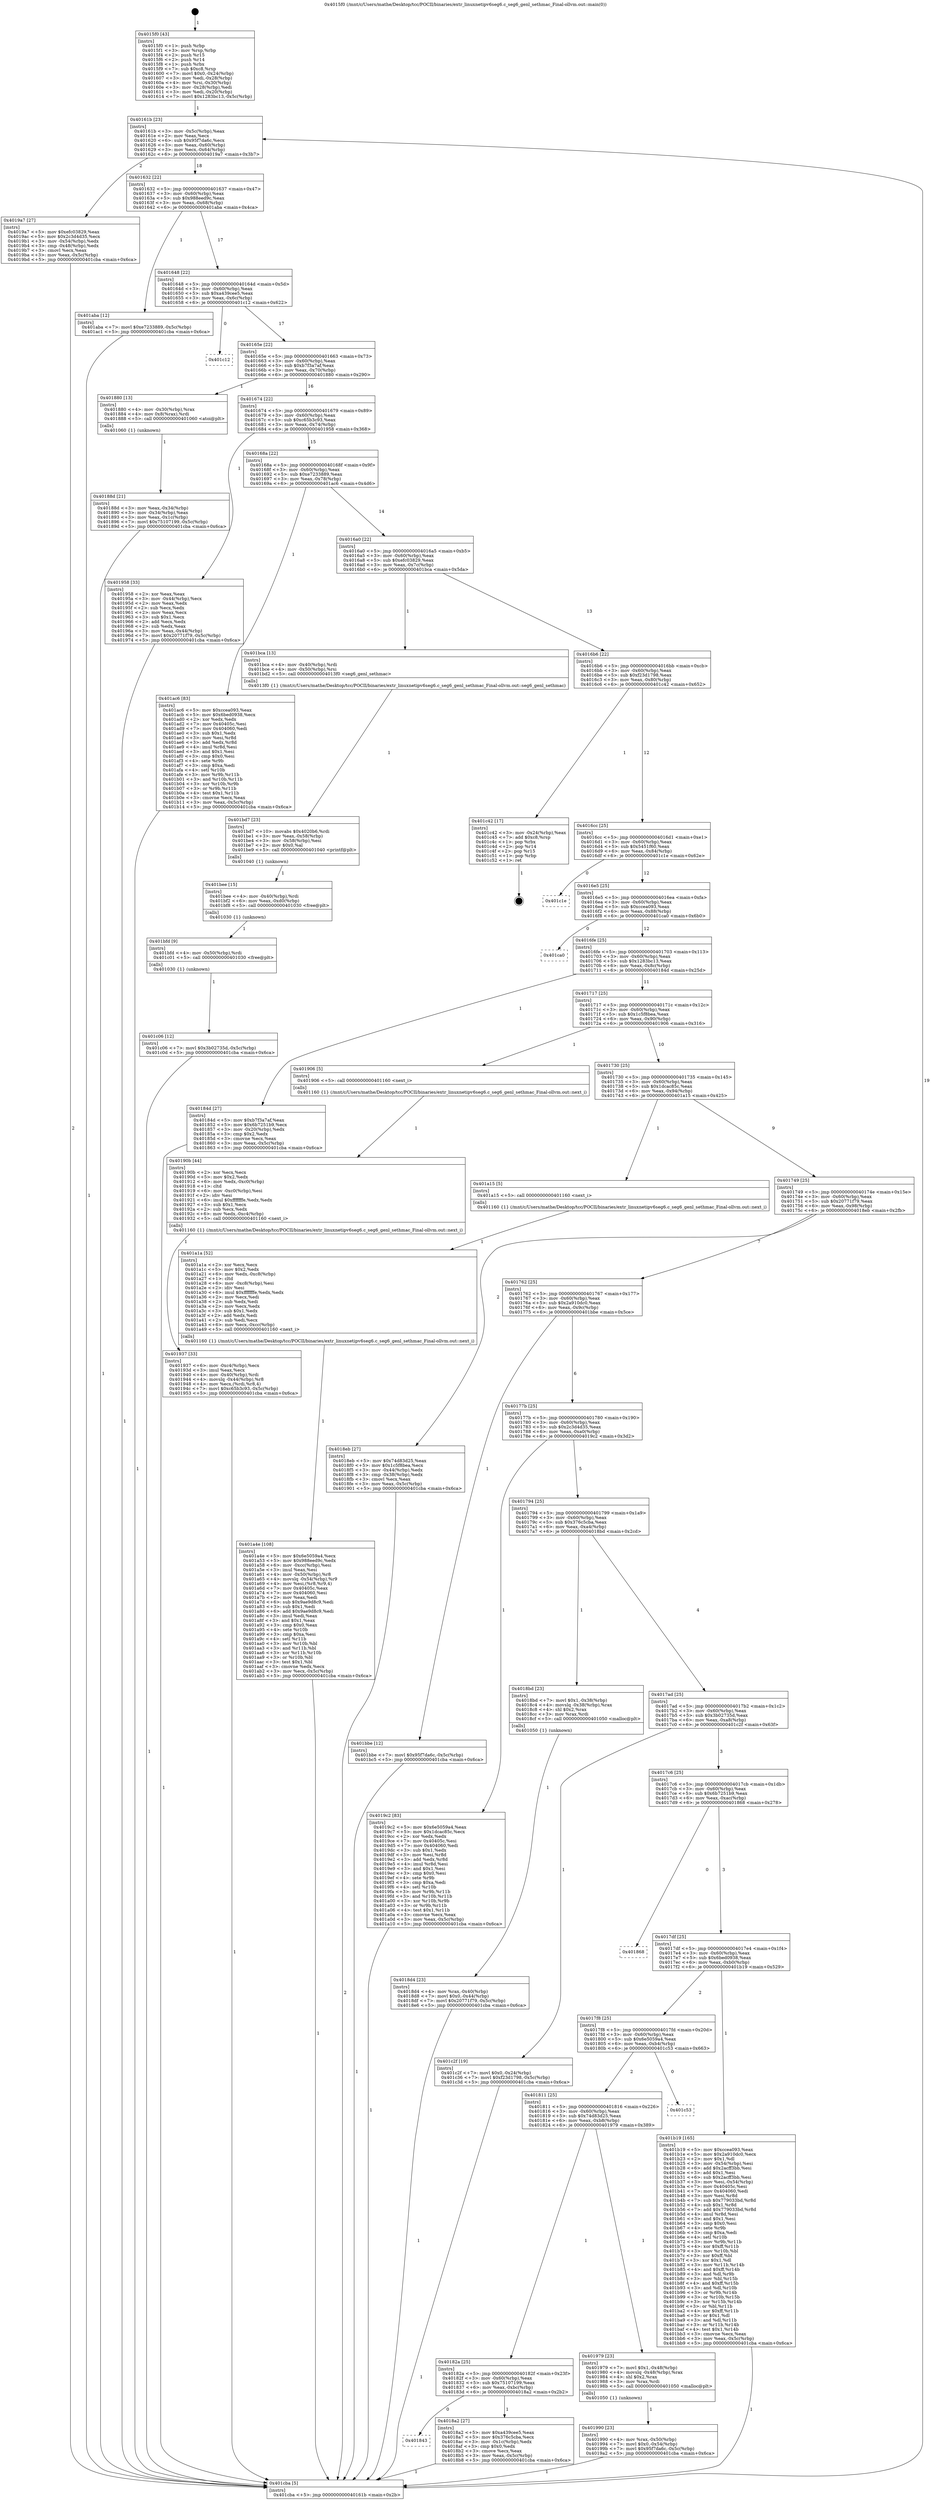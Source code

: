 digraph "0x4015f0" {
  label = "0x4015f0 (/mnt/c/Users/mathe/Desktop/tcc/POCII/binaries/extr_linuxnetipv6seg6.c_seg6_genl_sethmac_Final-ollvm.out::main(0))"
  labelloc = "t"
  node[shape=record]

  Entry [label="",width=0.3,height=0.3,shape=circle,fillcolor=black,style=filled]
  "0x40161b" [label="{
     0x40161b [23]\l
     | [instrs]\l
     &nbsp;&nbsp;0x40161b \<+3\>: mov -0x5c(%rbp),%eax\l
     &nbsp;&nbsp;0x40161e \<+2\>: mov %eax,%ecx\l
     &nbsp;&nbsp;0x401620 \<+6\>: sub $0x95f7da6c,%ecx\l
     &nbsp;&nbsp;0x401626 \<+3\>: mov %eax,-0x60(%rbp)\l
     &nbsp;&nbsp;0x401629 \<+3\>: mov %ecx,-0x64(%rbp)\l
     &nbsp;&nbsp;0x40162c \<+6\>: je 00000000004019a7 \<main+0x3b7\>\l
  }"]
  "0x4019a7" [label="{
     0x4019a7 [27]\l
     | [instrs]\l
     &nbsp;&nbsp;0x4019a7 \<+5\>: mov $0xefc03829,%eax\l
     &nbsp;&nbsp;0x4019ac \<+5\>: mov $0x2c3d4d35,%ecx\l
     &nbsp;&nbsp;0x4019b1 \<+3\>: mov -0x54(%rbp),%edx\l
     &nbsp;&nbsp;0x4019b4 \<+3\>: cmp -0x48(%rbp),%edx\l
     &nbsp;&nbsp;0x4019b7 \<+3\>: cmovl %ecx,%eax\l
     &nbsp;&nbsp;0x4019ba \<+3\>: mov %eax,-0x5c(%rbp)\l
     &nbsp;&nbsp;0x4019bd \<+5\>: jmp 0000000000401cba \<main+0x6ca\>\l
  }"]
  "0x401632" [label="{
     0x401632 [22]\l
     | [instrs]\l
     &nbsp;&nbsp;0x401632 \<+5\>: jmp 0000000000401637 \<main+0x47\>\l
     &nbsp;&nbsp;0x401637 \<+3\>: mov -0x60(%rbp),%eax\l
     &nbsp;&nbsp;0x40163a \<+5\>: sub $0x988eed9c,%eax\l
     &nbsp;&nbsp;0x40163f \<+3\>: mov %eax,-0x68(%rbp)\l
     &nbsp;&nbsp;0x401642 \<+6\>: je 0000000000401aba \<main+0x4ca\>\l
  }"]
  Exit [label="",width=0.3,height=0.3,shape=circle,fillcolor=black,style=filled,peripheries=2]
  "0x401aba" [label="{
     0x401aba [12]\l
     | [instrs]\l
     &nbsp;&nbsp;0x401aba \<+7\>: movl $0xe7233889,-0x5c(%rbp)\l
     &nbsp;&nbsp;0x401ac1 \<+5\>: jmp 0000000000401cba \<main+0x6ca\>\l
  }"]
  "0x401648" [label="{
     0x401648 [22]\l
     | [instrs]\l
     &nbsp;&nbsp;0x401648 \<+5\>: jmp 000000000040164d \<main+0x5d\>\l
     &nbsp;&nbsp;0x40164d \<+3\>: mov -0x60(%rbp),%eax\l
     &nbsp;&nbsp;0x401650 \<+5\>: sub $0xa439cee5,%eax\l
     &nbsp;&nbsp;0x401655 \<+3\>: mov %eax,-0x6c(%rbp)\l
     &nbsp;&nbsp;0x401658 \<+6\>: je 0000000000401c12 \<main+0x622\>\l
  }"]
  "0x401c06" [label="{
     0x401c06 [12]\l
     | [instrs]\l
     &nbsp;&nbsp;0x401c06 \<+7\>: movl $0x3b02735d,-0x5c(%rbp)\l
     &nbsp;&nbsp;0x401c0d \<+5\>: jmp 0000000000401cba \<main+0x6ca\>\l
  }"]
  "0x401c12" [label="{
     0x401c12\l
  }", style=dashed]
  "0x40165e" [label="{
     0x40165e [22]\l
     | [instrs]\l
     &nbsp;&nbsp;0x40165e \<+5\>: jmp 0000000000401663 \<main+0x73\>\l
     &nbsp;&nbsp;0x401663 \<+3\>: mov -0x60(%rbp),%eax\l
     &nbsp;&nbsp;0x401666 \<+5\>: sub $0xb7f3a7af,%eax\l
     &nbsp;&nbsp;0x40166b \<+3\>: mov %eax,-0x70(%rbp)\l
     &nbsp;&nbsp;0x40166e \<+6\>: je 0000000000401880 \<main+0x290\>\l
  }"]
  "0x401bfd" [label="{
     0x401bfd [9]\l
     | [instrs]\l
     &nbsp;&nbsp;0x401bfd \<+4\>: mov -0x50(%rbp),%rdi\l
     &nbsp;&nbsp;0x401c01 \<+5\>: call 0000000000401030 \<free@plt\>\l
     | [calls]\l
     &nbsp;&nbsp;0x401030 \{1\} (unknown)\l
  }"]
  "0x401880" [label="{
     0x401880 [13]\l
     | [instrs]\l
     &nbsp;&nbsp;0x401880 \<+4\>: mov -0x30(%rbp),%rax\l
     &nbsp;&nbsp;0x401884 \<+4\>: mov 0x8(%rax),%rdi\l
     &nbsp;&nbsp;0x401888 \<+5\>: call 0000000000401060 \<atoi@plt\>\l
     | [calls]\l
     &nbsp;&nbsp;0x401060 \{1\} (unknown)\l
  }"]
  "0x401674" [label="{
     0x401674 [22]\l
     | [instrs]\l
     &nbsp;&nbsp;0x401674 \<+5\>: jmp 0000000000401679 \<main+0x89\>\l
     &nbsp;&nbsp;0x401679 \<+3\>: mov -0x60(%rbp),%eax\l
     &nbsp;&nbsp;0x40167c \<+5\>: sub $0xc65b3c93,%eax\l
     &nbsp;&nbsp;0x401681 \<+3\>: mov %eax,-0x74(%rbp)\l
     &nbsp;&nbsp;0x401684 \<+6\>: je 0000000000401958 \<main+0x368\>\l
  }"]
  "0x401bee" [label="{
     0x401bee [15]\l
     | [instrs]\l
     &nbsp;&nbsp;0x401bee \<+4\>: mov -0x40(%rbp),%rdi\l
     &nbsp;&nbsp;0x401bf2 \<+6\>: mov %eax,-0xd0(%rbp)\l
     &nbsp;&nbsp;0x401bf8 \<+5\>: call 0000000000401030 \<free@plt\>\l
     | [calls]\l
     &nbsp;&nbsp;0x401030 \{1\} (unknown)\l
  }"]
  "0x401958" [label="{
     0x401958 [33]\l
     | [instrs]\l
     &nbsp;&nbsp;0x401958 \<+2\>: xor %eax,%eax\l
     &nbsp;&nbsp;0x40195a \<+3\>: mov -0x44(%rbp),%ecx\l
     &nbsp;&nbsp;0x40195d \<+2\>: mov %eax,%edx\l
     &nbsp;&nbsp;0x40195f \<+2\>: sub %ecx,%edx\l
     &nbsp;&nbsp;0x401961 \<+2\>: mov %eax,%ecx\l
     &nbsp;&nbsp;0x401963 \<+3\>: sub $0x1,%ecx\l
     &nbsp;&nbsp;0x401966 \<+2\>: add %ecx,%edx\l
     &nbsp;&nbsp;0x401968 \<+2\>: sub %edx,%eax\l
     &nbsp;&nbsp;0x40196a \<+3\>: mov %eax,-0x44(%rbp)\l
     &nbsp;&nbsp;0x40196d \<+7\>: movl $0x20771f79,-0x5c(%rbp)\l
     &nbsp;&nbsp;0x401974 \<+5\>: jmp 0000000000401cba \<main+0x6ca\>\l
  }"]
  "0x40168a" [label="{
     0x40168a [22]\l
     | [instrs]\l
     &nbsp;&nbsp;0x40168a \<+5\>: jmp 000000000040168f \<main+0x9f\>\l
     &nbsp;&nbsp;0x40168f \<+3\>: mov -0x60(%rbp),%eax\l
     &nbsp;&nbsp;0x401692 \<+5\>: sub $0xe7233889,%eax\l
     &nbsp;&nbsp;0x401697 \<+3\>: mov %eax,-0x78(%rbp)\l
     &nbsp;&nbsp;0x40169a \<+6\>: je 0000000000401ac6 \<main+0x4d6\>\l
  }"]
  "0x401bd7" [label="{
     0x401bd7 [23]\l
     | [instrs]\l
     &nbsp;&nbsp;0x401bd7 \<+10\>: movabs $0x4020b6,%rdi\l
     &nbsp;&nbsp;0x401be1 \<+3\>: mov %eax,-0x58(%rbp)\l
     &nbsp;&nbsp;0x401be4 \<+3\>: mov -0x58(%rbp),%esi\l
     &nbsp;&nbsp;0x401be7 \<+2\>: mov $0x0,%al\l
     &nbsp;&nbsp;0x401be9 \<+5\>: call 0000000000401040 \<printf@plt\>\l
     | [calls]\l
     &nbsp;&nbsp;0x401040 \{1\} (unknown)\l
  }"]
  "0x401ac6" [label="{
     0x401ac6 [83]\l
     | [instrs]\l
     &nbsp;&nbsp;0x401ac6 \<+5\>: mov $0xccea093,%eax\l
     &nbsp;&nbsp;0x401acb \<+5\>: mov $0x6bed0938,%ecx\l
     &nbsp;&nbsp;0x401ad0 \<+2\>: xor %edx,%edx\l
     &nbsp;&nbsp;0x401ad2 \<+7\>: mov 0x40405c,%esi\l
     &nbsp;&nbsp;0x401ad9 \<+7\>: mov 0x404060,%edi\l
     &nbsp;&nbsp;0x401ae0 \<+3\>: sub $0x1,%edx\l
     &nbsp;&nbsp;0x401ae3 \<+3\>: mov %esi,%r8d\l
     &nbsp;&nbsp;0x401ae6 \<+3\>: add %edx,%r8d\l
     &nbsp;&nbsp;0x401ae9 \<+4\>: imul %r8d,%esi\l
     &nbsp;&nbsp;0x401aed \<+3\>: and $0x1,%esi\l
     &nbsp;&nbsp;0x401af0 \<+3\>: cmp $0x0,%esi\l
     &nbsp;&nbsp;0x401af3 \<+4\>: sete %r9b\l
     &nbsp;&nbsp;0x401af7 \<+3\>: cmp $0xa,%edi\l
     &nbsp;&nbsp;0x401afa \<+4\>: setl %r10b\l
     &nbsp;&nbsp;0x401afe \<+3\>: mov %r9b,%r11b\l
     &nbsp;&nbsp;0x401b01 \<+3\>: and %r10b,%r11b\l
     &nbsp;&nbsp;0x401b04 \<+3\>: xor %r10b,%r9b\l
     &nbsp;&nbsp;0x401b07 \<+3\>: or %r9b,%r11b\l
     &nbsp;&nbsp;0x401b0a \<+4\>: test $0x1,%r11b\l
     &nbsp;&nbsp;0x401b0e \<+3\>: cmovne %ecx,%eax\l
     &nbsp;&nbsp;0x401b11 \<+3\>: mov %eax,-0x5c(%rbp)\l
     &nbsp;&nbsp;0x401b14 \<+5\>: jmp 0000000000401cba \<main+0x6ca\>\l
  }"]
  "0x4016a0" [label="{
     0x4016a0 [22]\l
     | [instrs]\l
     &nbsp;&nbsp;0x4016a0 \<+5\>: jmp 00000000004016a5 \<main+0xb5\>\l
     &nbsp;&nbsp;0x4016a5 \<+3\>: mov -0x60(%rbp),%eax\l
     &nbsp;&nbsp;0x4016a8 \<+5\>: sub $0xefc03829,%eax\l
     &nbsp;&nbsp;0x4016ad \<+3\>: mov %eax,-0x7c(%rbp)\l
     &nbsp;&nbsp;0x4016b0 \<+6\>: je 0000000000401bca \<main+0x5da\>\l
  }"]
  "0x401a4e" [label="{
     0x401a4e [108]\l
     | [instrs]\l
     &nbsp;&nbsp;0x401a4e \<+5\>: mov $0x6e5059a4,%ecx\l
     &nbsp;&nbsp;0x401a53 \<+5\>: mov $0x988eed9c,%edx\l
     &nbsp;&nbsp;0x401a58 \<+6\>: mov -0xcc(%rbp),%esi\l
     &nbsp;&nbsp;0x401a5e \<+3\>: imul %eax,%esi\l
     &nbsp;&nbsp;0x401a61 \<+4\>: mov -0x50(%rbp),%r8\l
     &nbsp;&nbsp;0x401a65 \<+4\>: movslq -0x54(%rbp),%r9\l
     &nbsp;&nbsp;0x401a69 \<+4\>: mov %esi,(%r8,%r9,4)\l
     &nbsp;&nbsp;0x401a6d \<+7\>: mov 0x40405c,%eax\l
     &nbsp;&nbsp;0x401a74 \<+7\>: mov 0x404060,%esi\l
     &nbsp;&nbsp;0x401a7b \<+2\>: mov %eax,%edi\l
     &nbsp;&nbsp;0x401a7d \<+6\>: sub $0x9ae9d8c9,%edi\l
     &nbsp;&nbsp;0x401a83 \<+3\>: sub $0x1,%edi\l
     &nbsp;&nbsp;0x401a86 \<+6\>: add $0x9ae9d8c9,%edi\l
     &nbsp;&nbsp;0x401a8c \<+3\>: imul %edi,%eax\l
     &nbsp;&nbsp;0x401a8f \<+3\>: and $0x1,%eax\l
     &nbsp;&nbsp;0x401a92 \<+3\>: cmp $0x0,%eax\l
     &nbsp;&nbsp;0x401a95 \<+4\>: sete %r10b\l
     &nbsp;&nbsp;0x401a99 \<+3\>: cmp $0xa,%esi\l
     &nbsp;&nbsp;0x401a9c \<+4\>: setl %r11b\l
     &nbsp;&nbsp;0x401aa0 \<+3\>: mov %r10b,%bl\l
     &nbsp;&nbsp;0x401aa3 \<+3\>: and %r11b,%bl\l
     &nbsp;&nbsp;0x401aa6 \<+3\>: xor %r11b,%r10b\l
     &nbsp;&nbsp;0x401aa9 \<+3\>: or %r10b,%bl\l
     &nbsp;&nbsp;0x401aac \<+3\>: test $0x1,%bl\l
     &nbsp;&nbsp;0x401aaf \<+3\>: cmovne %edx,%ecx\l
     &nbsp;&nbsp;0x401ab2 \<+3\>: mov %ecx,-0x5c(%rbp)\l
     &nbsp;&nbsp;0x401ab5 \<+5\>: jmp 0000000000401cba \<main+0x6ca\>\l
  }"]
  "0x401bca" [label="{
     0x401bca [13]\l
     | [instrs]\l
     &nbsp;&nbsp;0x401bca \<+4\>: mov -0x40(%rbp),%rdi\l
     &nbsp;&nbsp;0x401bce \<+4\>: mov -0x50(%rbp),%rsi\l
     &nbsp;&nbsp;0x401bd2 \<+5\>: call 00000000004013f0 \<seg6_genl_sethmac\>\l
     | [calls]\l
     &nbsp;&nbsp;0x4013f0 \{1\} (/mnt/c/Users/mathe/Desktop/tcc/POCII/binaries/extr_linuxnetipv6seg6.c_seg6_genl_sethmac_Final-ollvm.out::seg6_genl_sethmac)\l
  }"]
  "0x4016b6" [label="{
     0x4016b6 [22]\l
     | [instrs]\l
     &nbsp;&nbsp;0x4016b6 \<+5\>: jmp 00000000004016bb \<main+0xcb\>\l
     &nbsp;&nbsp;0x4016bb \<+3\>: mov -0x60(%rbp),%eax\l
     &nbsp;&nbsp;0x4016be \<+5\>: sub $0xf23d1798,%eax\l
     &nbsp;&nbsp;0x4016c3 \<+3\>: mov %eax,-0x80(%rbp)\l
     &nbsp;&nbsp;0x4016c6 \<+6\>: je 0000000000401c42 \<main+0x652\>\l
  }"]
  "0x401a1a" [label="{
     0x401a1a [52]\l
     | [instrs]\l
     &nbsp;&nbsp;0x401a1a \<+2\>: xor %ecx,%ecx\l
     &nbsp;&nbsp;0x401a1c \<+5\>: mov $0x2,%edx\l
     &nbsp;&nbsp;0x401a21 \<+6\>: mov %edx,-0xc8(%rbp)\l
     &nbsp;&nbsp;0x401a27 \<+1\>: cltd\l
     &nbsp;&nbsp;0x401a28 \<+6\>: mov -0xc8(%rbp),%esi\l
     &nbsp;&nbsp;0x401a2e \<+2\>: idiv %esi\l
     &nbsp;&nbsp;0x401a30 \<+6\>: imul $0xfffffffe,%edx,%edx\l
     &nbsp;&nbsp;0x401a36 \<+2\>: mov %ecx,%edi\l
     &nbsp;&nbsp;0x401a38 \<+2\>: sub %edx,%edi\l
     &nbsp;&nbsp;0x401a3a \<+2\>: mov %ecx,%edx\l
     &nbsp;&nbsp;0x401a3c \<+3\>: sub $0x1,%edx\l
     &nbsp;&nbsp;0x401a3f \<+2\>: add %edx,%edi\l
     &nbsp;&nbsp;0x401a41 \<+2\>: sub %edi,%ecx\l
     &nbsp;&nbsp;0x401a43 \<+6\>: mov %ecx,-0xcc(%rbp)\l
     &nbsp;&nbsp;0x401a49 \<+5\>: call 0000000000401160 \<next_i\>\l
     | [calls]\l
     &nbsp;&nbsp;0x401160 \{1\} (/mnt/c/Users/mathe/Desktop/tcc/POCII/binaries/extr_linuxnetipv6seg6.c_seg6_genl_sethmac_Final-ollvm.out::next_i)\l
  }"]
  "0x401c42" [label="{
     0x401c42 [17]\l
     | [instrs]\l
     &nbsp;&nbsp;0x401c42 \<+3\>: mov -0x24(%rbp),%eax\l
     &nbsp;&nbsp;0x401c45 \<+7\>: add $0xc8,%rsp\l
     &nbsp;&nbsp;0x401c4c \<+1\>: pop %rbx\l
     &nbsp;&nbsp;0x401c4d \<+2\>: pop %r14\l
     &nbsp;&nbsp;0x401c4f \<+2\>: pop %r15\l
     &nbsp;&nbsp;0x401c51 \<+1\>: pop %rbp\l
     &nbsp;&nbsp;0x401c52 \<+1\>: ret\l
  }"]
  "0x4016cc" [label="{
     0x4016cc [25]\l
     | [instrs]\l
     &nbsp;&nbsp;0x4016cc \<+5\>: jmp 00000000004016d1 \<main+0xe1\>\l
     &nbsp;&nbsp;0x4016d1 \<+3\>: mov -0x60(%rbp),%eax\l
     &nbsp;&nbsp;0x4016d4 \<+5\>: sub $0x5451f60,%eax\l
     &nbsp;&nbsp;0x4016d9 \<+6\>: mov %eax,-0x84(%rbp)\l
     &nbsp;&nbsp;0x4016df \<+6\>: je 0000000000401c1e \<main+0x62e\>\l
  }"]
  "0x401990" [label="{
     0x401990 [23]\l
     | [instrs]\l
     &nbsp;&nbsp;0x401990 \<+4\>: mov %rax,-0x50(%rbp)\l
     &nbsp;&nbsp;0x401994 \<+7\>: movl $0x0,-0x54(%rbp)\l
     &nbsp;&nbsp;0x40199b \<+7\>: movl $0x95f7da6c,-0x5c(%rbp)\l
     &nbsp;&nbsp;0x4019a2 \<+5\>: jmp 0000000000401cba \<main+0x6ca\>\l
  }"]
  "0x401c1e" [label="{
     0x401c1e\l
  }", style=dashed]
  "0x4016e5" [label="{
     0x4016e5 [25]\l
     | [instrs]\l
     &nbsp;&nbsp;0x4016e5 \<+5\>: jmp 00000000004016ea \<main+0xfa\>\l
     &nbsp;&nbsp;0x4016ea \<+3\>: mov -0x60(%rbp),%eax\l
     &nbsp;&nbsp;0x4016ed \<+5\>: sub $0xccea093,%eax\l
     &nbsp;&nbsp;0x4016f2 \<+6\>: mov %eax,-0x88(%rbp)\l
     &nbsp;&nbsp;0x4016f8 \<+6\>: je 0000000000401ca0 \<main+0x6b0\>\l
  }"]
  "0x401937" [label="{
     0x401937 [33]\l
     | [instrs]\l
     &nbsp;&nbsp;0x401937 \<+6\>: mov -0xc4(%rbp),%ecx\l
     &nbsp;&nbsp;0x40193d \<+3\>: imul %eax,%ecx\l
     &nbsp;&nbsp;0x401940 \<+4\>: mov -0x40(%rbp),%rdi\l
     &nbsp;&nbsp;0x401944 \<+4\>: movslq -0x44(%rbp),%r8\l
     &nbsp;&nbsp;0x401948 \<+4\>: mov %ecx,(%rdi,%r8,4)\l
     &nbsp;&nbsp;0x40194c \<+7\>: movl $0xc65b3c93,-0x5c(%rbp)\l
     &nbsp;&nbsp;0x401953 \<+5\>: jmp 0000000000401cba \<main+0x6ca\>\l
  }"]
  "0x401ca0" [label="{
     0x401ca0\l
  }", style=dashed]
  "0x4016fe" [label="{
     0x4016fe [25]\l
     | [instrs]\l
     &nbsp;&nbsp;0x4016fe \<+5\>: jmp 0000000000401703 \<main+0x113\>\l
     &nbsp;&nbsp;0x401703 \<+3\>: mov -0x60(%rbp),%eax\l
     &nbsp;&nbsp;0x401706 \<+5\>: sub $0x1283bc13,%eax\l
     &nbsp;&nbsp;0x40170b \<+6\>: mov %eax,-0x8c(%rbp)\l
     &nbsp;&nbsp;0x401711 \<+6\>: je 000000000040184d \<main+0x25d\>\l
  }"]
  "0x40190b" [label="{
     0x40190b [44]\l
     | [instrs]\l
     &nbsp;&nbsp;0x40190b \<+2\>: xor %ecx,%ecx\l
     &nbsp;&nbsp;0x40190d \<+5\>: mov $0x2,%edx\l
     &nbsp;&nbsp;0x401912 \<+6\>: mov %edx,-0xc0(%rbp)\l
     &nbsp;&nbsp;0x401918 \<+1\>: cltd\l
     &nbsp;&nbsp;0x401919 \<+6\>: mov -0xc0(%rbp),%esi\l
     &nbsp;&nbsp;0x40191f \<+2\>: idiv %esi\l
     &nbsp;&nbsp;0x401921 \<+6\>: imul $0xfffffffe,%edx,%edx\l
     &nbsp;&nbsp;0x401927 \<+3\>: sub $0x1,%ecx\l
     &nbsp;&nbsp;0x40192a \<+2\>: sub %ecx,%edx\l
     &nbsp;&nbsp;0x40192c \<+6\>: mov %edx,-0xc4(%rbp)\l
     &nbsp;&nbsp;0x401932 \<+5\>: call 0000000000401160 \<next_i\>\l
     | [calls]\l
     &nbsp;&nbsp;0x401160 \{1\} (/mnt/c/Users/mathe/Desktop/tcc/POCII/binaries/extr_linuxnetipv6seg6.c_seg6_genl_sethmac_Final-ollvm.out::next_i)\l
  }"]
  "0x40184d" [label="{
     0x40184d [27]\l
     | [instrs]\l
     &nbsp;&nbsp;0x40184d \<+5\>: mov $0xb7f3a7af,%eax\l
     &nbsp;&nbsp;0x401852 \<+5\>: mov $0x6b7251b9,%ecx\l
     &nbsp;&nbsp;0x401857 \<+3\>: mov -0x20(%rbp),%edx\l
     &nbsp;&nbsp;0x40185a \<+3\>: cmp $0x2,%edx\l
     &nbsp;&nbsp;0x40185d \<+3\>: cmovne %ecx,%eax\l
     &nbsp;&nbsp;0x401860 \<+3\>: mov %eax,-0x5c(%rbp)\l
     &nbsp;&nbsp;0x401863 \<+5\>: jmp 0000000000401cba \<main+0x6ca\>\l
  }"]
  "0x401717" [label="{
     0x401717 [25]\l
     | [instrs]\l
     &nbsp;&nbsp;0x401717 \<+5\>: jmp 000000000040171c \<main+0x12c\>\l
     &nbsp;&nbsp;0x40171c \<+3\>: mov -0x60(%rbp),%eax\l
     &nbsp;&nbsp;0x40171f \<+5\>: sub $0x1c5f8bea,%eax\l
     &nbsp;&nbsp;0x401724 \<+6\>: mov %eax,-0x90(%rbp)\l
     &nbsp;&nbsp;0x40172a \<+6\>: je 0000000000401906 \<main+0x316\>\l
  }"]
  "0x401cba" [label="{
     0x401cba [5]\l
     | [instrs]\l
     &nbsp;&nbsp;0x401cba \<+5\>: jmp 000000000040161b \<main+0x2b\>\l
  }"]
  "0x4015f0" [label="{
     0x4015f0 [43]\l
     | [instrs]\l
     &nbsp;&nbsp;0x4015f0 \<+1\>: push %rbp\l
     &nbsp;&nbsp;0x4015f1 \<+3\>: mov %rsp,%rbp\l
     &nbsp;&nbsp;0x4015f4 \<+2\>: push %r15\l
     &nbsp;&nbsp;0x4015f6 \<+2\>: push %r14\l
     &nbsp;&nbsp;0x4015f8 \<+1\>: push %rbx\l
     &nbsp;&nbsp;0x4015f9 \<+7\>: sub $0xc8,%rsp\l
     &nbsp;&nbsp;0x401600 \<+7\>: movl $0x0,-0x24(%rbp)\l
     &nbsp;&nbsp;0x401607 \<+3\>: mov %edi,-0x28(%rbp)\l
     &nbsp;&nbsp;0x40160a \<+4\>: mov %rsi,-0x30(%rbp)\l
     &nbsp;&nbsp;0x40160e \<+3\>: mov -0x28(%rbp),%edi\l
     &nbsp;&nbsp;0x401611 \<+3\>: mov %edi,-0x20(%rbp)\l
     &nbsp;&nbsp;0x401614 \<+7\>: movl $0x1283bc13,-0x5c(%rbp)\l
  }"]
  "0x40188d" [label="{
     0x40188d [21]\l
     | [instrs]\l
     &nbsp;&nbsp;0x40188d \<+3\>: mov %eax,-0x34(%rbp)\l
     &nbsp;&nbsp;0x401890 \<+3\>: mov -0x34(%rbp),%eax\l
     &nbsp;&nbsp;0x401893 \<+3\>: mov %eax,-0x1c(%rbp)\l
     &nbsp;&nbsp;0x401896 \<+7\>: movl $0x75107199,-0x5c(%rbp)\l
     &nbsp;&nbsp;0x40189d \<+5\>: jmp 0000000000401cba \<main+0x6ca\>\l
  }"]
  "0x4018d4" [label="{
     0x4018d4 [23]\l
     | [instrs]\l
     &nbsp;&nbsp;0x4018d4 \<+4\>: mov %rax,-0x40(%rbp)\l
     &nbsp;&nbsp;0x4018d8 \<+7\>: movl $0x0,-0x44(%rbp)\l
     &nbsp;&nbsp;0x4018df \<+7\>: movl $0x20771f79,-0x5c(%rbp)\l
     &nbsp;&nbsp;0x4018e6 \<+5\>: jmp 0000000000401cba \<main+0x6ca\>\l
  }"]
  "0x401906" [label="{
     0x401906 [5]\l
     | [instrs]\l
     &nbsp;&nbsp;0x401906 \<+5\>: call 0000000000401160 \<next_i\>\l
     | [calls]\l
     &nbsp;&nbsp;0x401160 \{1\} (/mnt/c/Users/mathe/Desktop/tcc/POCII/binaries/extr_linuxnetipv6seg6.c_seg6_genl_sethmac_Final-ollvm.out::next_i)\l
  }"]
  "0x401730" [label="{
     0x401730 [25]\l
     | [instrs]\l
     &nbsp;&nbsp;0x401730 \<+5\>: jmp 0000000000401735 \<main+0x145\>\l
     &nbsp;&nbsp;0x401735 \<+3\>: mov -0x60(%rbp),%eax\l
     &nbsp;&nbsp;0x401738 \<+5\>: sub $0x1dcac85c,%eax\l
     &nbsp;&nbsp;0x40173d \<+6\>: mov %eax,-0x94(%rbp)\l
     &nbsp;&nbsp;0x401743 \<+6\>: je 0000000000401a15 \<main+0x425\>\l
  }"]
  "0x401843" [label="{
     0x401843\l
  }", style=dashed]
  "0x401a15" [label="{
     0x401a15 [5]\l
     | [instrs]\l
     &nbsp;&nbsp;0x401a15 \<+5\>: call 0000000000401160 \<next_i\>\l
     | [calls]\l
     &nbsp;&nbsp;0x401160 \{1\} (/mnt/c/Users/mathe/Desktop/tcc/POCII/binaries/extr_linuxnetipv6seg6.c_seg6_genl_sethmac_Final-ollvm.out::next_i)\l
  }"]
  "0x401749" [label="{
     0x401749 [25]\l
     | [instrs]\l
     &nbsp;&nbsp;0x401749 \<+5\>: jmp 000000000040174e \<main+0x15e\>\l
     &nbsp;&nbsp;0x40174e \<+3\>: mov -0x60(%rbp),%eax\l
     &nbsp;&nbsp;0x401751 \<+5\>: sub $0x20771f79,%eax\l
     &nbsp;&nbsp;0x401756 \<+6\>: mov %eax,-0x98(%rbp)\l
     &nbsp;&nbsp;0x40175c \<+6\>: je 00000000004018eb \<main+0x2fb\>\l
  }"]
  "0x4018a2" [label="{
     0x4018a2 [27]\l
     | [instrs]\l
     &nbsp;&nbsp;0x4018a2 \<+5\>: mov $0xa439cee5,%eax\l
     &nbsp;&nbsp;0x4018a7 \<+5\>: mov $0x376c5cba,%ecx\l
     &nbsp;&nbsp;0x4018ac \<+3\>: mov -0x1c(%rbp),%edx\l
     &nbsp;&nbsp;0x4018af \<+3\>: cmp $0x0,%edx\l
     &nbsp;&nbsp;0x4018b2 \<+3\>: cmove %ecx,%eax\l
     &nbsp;&nbsp;0x4018b5 \<+3\>: mov %eax,-0x5c(%rbp)\l
     &nbsp;&nbsp;0x4018b8 \<+5\>: jmp 0000000000401cba \<main+0x6ca\>\l
  }"]
  "0x4018eb" [label="{
     0x4018eb [27]\l
     | [instrs]\l
     &nbsp;&nbsp;0x4018eb \<+5\>: mov $0x74d83d25,%eax\l
     &nbsp;&nbsp;0x4018f0 \<+5\>: mov $0x1c5f8bea,%ecx\l
     &nbsp;&nbsp;0x4018f5 \<+3\>: mov -0x44(%rbp),%edx\l
     &nbsp;&nbsp;0x4018f8 \<+3\>: cmp -0x38(%rbp),%edx\l
     &nbsp;&nbsp;0x4018fb \<+3\>: cmovl %ecx,%eax\l
     &nbsp;&nbsp;0x4018fe \<+3\>: mov %eax,-0x5c(%rbp)\l
     &nbsp;&nbsp;0x401901 \<+5\>: jmp 0000000000401cba \<main+0x6ca\>\l
  }"]
  "0x401762" [label="{
     0x401762 [25]\l
     | [instrs]\l
     &nbsp;&nbsp;0x401762 \<+5\>: jmp 0000000000401767 \<main+0x177\>\l
     &nbsp;&nbsp;0x401767 \<+3\>: mov -0x60(%rbp),%eax\l
     &nbsp;&nbsp;0x40176a \<+5\>: sub $0x2a910dc0,%eax\l
     &nbsp;&nbsp;0x40176f \<+6\>: mov %eax,-0x9c(%rbp)\l
     &nbsp;&nbsp;0x401775 \<+6\>: je 0000000000401bbe \<main+0x5ce\>\l
  }"]
  "0x40182a" [label="{
     0x40182a [25]\l
     | [instrs]\l
     &nbsp;&nbsp;0x40182a \<+5\>: jmp 000000000040182f \<main+0x23f\>\l
     &nbsp;&nbsp;0x40182f \<+3\>: mov -0x60(%rbp),%eax\l
     &nbsp;&nbsp;0x401832 \<+5\>: sub $0x75107199,%eax\l
     &nbsp;&nbsp;0x401837 \<+6\>: mov %eax,-0xbc(%rbp)\l
     &nbsp;&nbsp;0x40183d \<+6\>: je 00000000004018a2 \<main+0x2b2\>\l
  }"]
  "0x401bbe" [label="{
     0x401bbe [12]\l
     | [instrs]\l
     &nbsp;&nbsp;0x401bbe \<+7\>: movl $0x95f7da6c,-0x5c(%rbp)\l
     &nbsp;&nbsp;0x401bc5 \<+5\>: jmp 0000000000401cba \<main+0x6ca\>\l
  }"]
  "0x40177b" [label="{
     0x40177b [25]\l
     | [instrs]\l
     &nbsp;&nbsp;0x40177b \<+5\>: jmp 0000000000401780 \<main+0x190\>\l
     &nbsp;&nbsp;0x401780 \<+3\>: mov -0x60(%rbp),%eax\l
     &nbsp;&nbsp;0x401783 \<+5\>: sub $0x2c3d4d35,%eax\l
     &nbsp;&nbsp;0x401788 \<+6\>: mov %eax,-0xa0(%rbp)\l
     &nbsp;&nbsp;0x40178e \<+6\>: je 00000000004019c2 \<main+0x3d2\>\l
  }"]
  "0x401979" [label="{
     0x401979 [23]\l
     | [instrs]\l
     &nbsp;&nbsp;0x401979 \<+7\>: movl $0x1,-0x48(%rbp)\l
     &nbsp;&nbsp;0x401980 \<+4\>: movslq -0x48(%rbp),%rax\l
     &nbsp;&nbsp;0x401984 \<+4\>: shl $0x2,%rax\l
     &nbsp;&nbsp;0x401988 \<+3\>: mov %rax,%rdi\l
     &nbsp;&nbsp;0x40198b \<+5\>: call 0000000000401050 \<malloc@plt\>\l
     | [calls]\l
     &nbsp;&nbsp;0x401050 \{1\} (unknown)\l
  }"]
  "0x4019c2" [label="{
     0x4019c2 [83]\l
     | [instrs]\l
     &nbsp;&nbsp;0x4019c2 \<+5\>: mov $0x6e5059a4,%eax\l
     &nbsp;&nbsp;0x4019c7 \<+5\>: mov $0x1dcac85c,%ecx\l
     &nbsp;&nbsp;0x4019cc \<+2\>: xor %edx,%edx\l
     &nbsp;&nbsp;0x4019ce \<+7\>: mov 0x40405c,%esi\l
     &nbsp;&nbsp;0x4019d5 \<+7\>: mov 0x404060,%edi\l
     &nbsp;&nbsp;0x4019dc \<+3\>: sub $0x1,%edx\l
     &nbsp;&nbsp;0x4019df \<+3\>: mov %esi,%r8d\l
     &nbsp;&nbsp;0x4019e2 \<+3\>: add %edx,%r8d\l
     &nbsp;&nbsp;0x4019e5 \<+4\>: imul %r8d,%esi\l
     &nbsp;&nbsp;0x4019e9 \<+3\>: and $0x1,%esi\l
     &nbsp;&nbsp;0x4019ec \<+3\>: cmp $0x0,%esi\l
     &nbsp;&nbsp;0x4019ef \<+4\>: sete %r9b\l
     &nbsp;&nbsp;0x4019f3 \<+3\>: cmp $0xa,%edi\l
     &nbsp;&nbsp;0x4019f6 \<+4\>: setl %r10b\l
     &nbsp;&nbsp;0x4019fa \<+3\>: mov %r9b,%r11b\l
     &nbsp;&nbsp;0x4019fd \<+3\>: and %r10b,%r11b\l
     &nbsp;&nbsp;0x401a00 \<+3\>: xor %r10b,%r9b\l
     &nbsp;&nbsp;0x401a03 \<+3\>: or %r9b,%r11b\l
     &nbsp;&nbsp;0x401a06 \<+4\>: test $0x1,%r11b\l
     &nbsp;&nbsp;0x401a0a \<+3\>: cmovne %ecx,%eax\l
     &nbsp;&nbsp;0x401a0d \<+3\>: mov %eax,-0x5c(%rbp)\l
     &nbsp;&nbsp;0x401a10 \<+5\>: jmp 0000000000401cba \<main+0x6ca\>\l
  }"]
  "0x401794" [label="{
     0x401794 [25]\l
     | [instrs]\l
     &nbsp;&nbsp;0x401794 \<+5\>: jmp 0000000000401799 \<main+0x1a9\>\l
     &nbsp;&nbsp;0x401799 \<+3\>: mov -0x60(%rbp),%eax\l
     &nbsp;&nbsp;0x40179c \<+5\>: sub $0x376c5cba,%eax\l
     &nbsp;&nbsp;0x4017a1 \<+6\>: mov %eax,-0xa4(%rbp)\l
     &nbsp;&nbsp;0x4017a7 \<+6\>: je 00000000004018bd \<main+0x2cd\>\l
  }"]
  "0x401811" [label="{
     0x401811 [25]\l
     | [instrs]\l
     &nbsp;&nbsp;0x401811 \<+5\>: jmp 0000000000401816 \<main+0x226\>\l
     &nbsp;&nbsp;0x401816 \<+3\>: mov -0x60(%rbp),%eax\l
     &nbsp;&nbsp;0x401819 \<+5\>: sub $0x74d83d25,%eax\l
     &nbsp;&nbsp;0x40181e \<+6\>: mov %eax,-0xb8(%rbp)\l
     &nbsp;&nbsp;0x401824 \<+6\>: je 0000000000401979 \<main+0x389\>\l
  }"]
  "0x4018bd" [label="{
     0x4018bd [23]\l
     | [instrs]\l
     &nbsp;&nbsp;0x4018bd \<+7\>: movl $0x1,-0x38(%rbp)\l
     &nbsp;&nbsp;0x4018c4 \<+4\>: movslq -0x38(%rbp),%rax\l
     &nbsp;&nbsp;0x4018c8 \<+4\>: shl $0x2,%rax\l
     &nbsp;&nbsp;0x4018cc \<+3\>: mov %rax,%rdi\l
     &nbsp;&nbsp;0x4018cf \<+5\>: call 0000000000401050 \<malloc@plt\>\l
     | [calls]\l
     &nbsp;&nbsp;0x401050 \{1\} (unknown)\l
  }"]
  "0x4017ad" [label="{
     0x4017ad [25]\l
     | [instrs]\l
     &nbsp;&nbsp;0x4017ad \<+5\>: jmp 00000000004017b2 \<main+0x1c2\>\l
     &nbsp;&nbsp;0x4017b2 \<+3\>: mov -0x60(%rbp),%eax\l
     &nbsp;&nbsp;0x4017b5 \<+5\>: sub $0x3b02735d,%eax\l
     &nbsp;&nbsp;0x4017ba \<+6\>: mov %eax,-0xa8(%rbp)\l
     &nbsp;&nbsp;0x4017c0 \<+6\>: je 0000000000401c2f \<main+0x63f\>\l
  }"]
  "0x401c53" [label="{
     0x401c53\l
  }", style=dashed]
  "0x401c2f" [label="{
     0x401c2f [19]\l
     | [instrs]\l
     &nbsp;&nbsp;0x401c2f \<+7\>: movl $0x0,-0x24(%rbp)\l
     &nbsp;&nbsp;0x401c36 \<+7\>: movl $0xf23d1798,-0x5c(%rbp)\l
     &nbsp;&nbsp;0x401c3d \<+5\>: jmp 0000000000401cba \<main+0x6ca\>\l
  }"]
  "0x4017c6" [label="{
     0x4017c6 [25]\l
     | [instrs]\l
     &nbsp;&nbsp;0x4017c6 \<+5\>: jmp 00000000004017cb \<main+0x1db\>\l
     &nbsp;&nbsp;0x4017cb \<+3\>: mov -0x60(%rbp),%eax\l
     &nbsp;&nbsp;0x4017ce \<+5\>: sub $0x6b7251b9,%eax\l
     &nbsp;&nbsp;0x4017d3 \<+6\>: mov %eax,-0xac(%rbp)\l
     &nbsp;&nbsp;0x4017d9 \<+6\>: je 0000000000401868 \<main+0x278\>\l
  }"]
  "0x4017f8" [label="{
     0x4017f8 [25]\l
     | [instrs]\l
     &nbsp;&nbsp;0x4017f8 \<+5\>: jmp 00000000004017fd \<main+0x20d\>\l
     &nbsp;&nbsp;0x4017fd \<+3\>: mov -0x60(%rbp),%eax\l
     &nbsp;&nbsp;0x401800 \<+5\>: sub $0x6e5059a4,%eax\l
     &nbsp;&nbsp;0x401805 \<+6\>: mov %eax,-0xb4(%rbp)\l
     &nbsp;&nbsp;0x40180b \<+6\>: je 0000000000401c53 \<main+0x663\>\l
  }"]
  "0x401868" [label="{
     0x401868\l
  }", style=dashed]
  "0x4017df" [label="{
     0x4017df [25]\l
     | [instrs]\l
     &nbsp;&nbsp;0x4017df \<+5\>: jmp 00000000004017e4 \<main+0x1f4\>\l
     &nbsp;&nbsp;0x4017e4 \<+3\>: mov -0x60(%rbp),%eax\l
     &nbsp;&nbsp;0x4017e7 \<+5\>: sub $0x6bed0938,%eax\l
     &nbsp;&nbsp;0x4017ec \<+6\>: mov %eax,-0xb0(%rbp)\l
     &nbsp;&nbsp;0x4017f2 \<+6\>: je 0000000000401b19 \<main+0x529\>\l
  }"]
  "0x401b19" [label="{
     0x401b19 [165]\l
     | [instrs]\l
     &nbsp;&nbsp;0x401b19 \<+5\>: mov $0xccea093,%eax\l
     &nbsp;&nbsp;0x401b1e \<+5\>: mov $0x2a910dc0,%ecx\l
     &nbsp;&nbsp;0x401b23 \<+2\>: mov $0x1,%dl\l
     &nbsp;&nbsp;0x401b25 \<+3\>: mov -0x54(%rbp),%esi\l
     &nbsp;&nbsp;0x401b28 \<+6\>: add $0x2acff3bb,%esi\l
     &nbsp;&nbsp;0x401b2e \<+3\>: add $0x1,%esi\l
     &nbsp;&nbsp;0x401b31 \<+6\>: sub $0x2acff3bb,%esi\l
     &nbsp;&nbsp;0x401b37 \<+3\>: mov %esi,-0x54(%rbp)\l
     &nbsp;&nbsp;0x401b3a \<+7\>: mov 0x40405c,%esi\l
     &nbsp;&nbsp;0x401b41 \<+7\>: mov 0x404060,%edi\l
     &nbsp;&nbsp;0x401b48 \<+3\>: mov %esi,%r8d\l
     &nbsp;&nbsp;0x401b4b \<+7\>: sub $0x779033bd,%r8d\l
     &nbsp;&nbsp;0x401b52 \<+4\>: sub $0x1,%r8d\l
     &nbsp;&nbsp;0x401b56 \<+7\>: add $0x779033bd,%r8d\l
     &nbsp;&nbsp;0x401b5d \<+4\>: imul %r8d,%esi\l
     &nbsp;&nbsp;0x401b61 \<+3\>: and $0x1,%esi\l
     &nbsp;&nbsp;0x401b64 \<+3\>: cmp $0x0,%esi\l
     &nbsp;&nbsp;0x401b67 \<+4\>: sete %r9b\l
     &nbsp;&nbsp;0x401b6b \<+3\>: cmp $0xa,%edi\l
     &nbsp;&nbsp;0x401b6e \<+4\>: setl %r10b\l
     &nbsp;&nbsp;0x401b72 \<+3\>: mov %r9b,%r11b\l
     &nbsp;&nbsp;0x401b75 \<+4\>: xor $0xff,%r11b\l
     &nbsp;&nbsp;0x401b79 \<+3\>: mov %r10b,%bl\l
     &nbsp;&nbsp;0x401b7c \<+3\>: xor $0xff,%bl\l
     &nbsp;&nbsp;0x401b7f \<+3\>: xor $0x1,%dl\l
     &nbsp;&nbsp;0x401b82 \<+3\>: mov %r11b,%r14b\l
     &nbsp;&nbsp;0x401b85 \<+4\>: and $0xff,%r14b\l
     &nbsp;&nbsp;0x401b89 \<+3\>: and %dl,%r9b\l
     &nbsp;&nbsp;0x401b8c \<+3\>: mov %bl,%r15b\l
     &nbsp;&nbsp;0x401b8f \<+4\>: and $0xff,%r15b\l
     &nbsp;&nbsp;0x401b93 \<+3\>: and %dl,%r10b\l
     &nbsp;&nbsp;0x401b96 \<+3\>: or %r9b,%r14b\l
     &nbsp;&nbsp;0x401b99 \<+3\>: or %r10b,%r15b\l
     &nbsp;&nbsp;0x401b9c \<+3\>: xor %r15b,%r14b\l
     &nbsp;&nbsp;0x401b9f \<+3\>: or %bl,%r11b\l
     &nbsp;&nbsp;0x401ba2 \<+4\>: xor $0xff,%r11b\l
     &nbsp;&nbsp;0x401ba6 \<+3\>: or $0x1,%dl\l
     &nbsp;&nbsp;0x401ba9 \<+3\>: and %dl,%r11b\l
     &nbsp;&nbsp;0x401bac \<+3\>: or %r11b,%r14b\l
     &nbsp;&nbsp;0x401baf \<+4\>: test $0x1,%r14b\l
     &nbsp;&nbsp;0x401bb3 \<+3\>: cmovne %ecx,%eax\l
     &nbsp;&nbsp;0x401bb6 \<+3\>: mov %eax,-0x5c(%rbp)\l
     &nbsp;&nbsp;0x401bb9 \<+5\>: jmp 0000000000401cba \<main+0x6ca\>\l
  }"]
  Entry -> "0x4015f0" [label=" 1"]
  "0x40161b" -> "0x4019a7" [label=" 2"]
  "0x40161b" -> "0x401632" [label=" 18"]
  "0x401c42" -> Exit [label=" 1"]
  "0x401632" -> "0x401aba" [label=" 1"]
  "0x401632" -> "0x401648" [label=" 17"]
  "0x401c2f" -> "0x401cba" [label=" 1"]
  "0x401648" -> "0x401c12" [label=" 0"]
  "0x401648" -> "0x40165e" [label=" 17"]
  "0x401c06" -> "0x401cba" [label=" 1"]
  "0x40165e" -> "0x401880" [label=" 1"]
  "0x40165e" -> "0x401674" [label=" 16"]
  "0x401bfd" -> "0x401c06" [label=" 1"]
  "0x401674" -> "0x401958" [label=" 1"]
  "0x401674" -> "0x40168a" [label=" 15"]
  "0x401bee" -> "0x401bfd" [label=" 1"]
  "0x40168a" -> "0x401ac6" [label=" 1"]
  "0x40168a" -> "0x4016a0" [label=" 14"]
  "0x401bd7" -> "0x401bee" [label=" 1"]
  "0x4016a0" -> "0x401bca" [label=" 1"]
  "0x4016a0" -> "0x4016b6" [label=" 13"]
  "0x401bca" -> "0x401bd7" [label=" 1"]
  "0x4016b6" -> "0x401c42" [label=" 1"]
  "0x4016b6" -> "0x4016cc" [label=" 12"]
  "0x401bbe" -> "0x401cba" [label=" 1"]
  "0x4016cc" -> "0x401c1e" [label=" 0"]
  "0x4016cc" -> "0x4016e5" [label=" 12"]
  "0x401b19" -> "0x401cba" [label=" 1"]
  "0x4016e5" -> "0x401ca0" [label=" 0"]
  "0x4016e5" -> "0x4016fe" [label=" 12"]
  "0x401ac6" -> "0x401cba" [label=" 1"]
  "0x4016fe" -> "0x40184d" [label=" 1"]
  "0x4016fe" -> "0x401717" [label=" 11"]
  "0x40184d" -> "0x401cba" [label=" 1"]
  "0x4015f0" -> "0x40161b" [label=" 1"]
  "0x401cba" -> "0x40161b" [label=" 19"]
  "0x401880" -> "0x40188d" [label=" 1"]
  "0x40188d" -> "0x401cba" [label=" 1"]
  "0x401aba" -> "0x401cba" [label=" 1"]
  "0x401717" -> "0x401906" [label=" 1"]
  "0x401717" -> "0x401730" [label=" 10"]
  "0x401a4e" -> "0x401cba" [label=" 1"]
  "0x401730" -> "0x401a15" [label=" 1"]
  "0x401730" -> "0x401749" [label=" 9"]
  "0x401a1a" -> "0x401a4e" [label=" 1"]
  "0x401749" -> "0x4018eb" [label=" 2"]
  "0x401749" -> "0x401762" [label=" 7"]
  "0x401a15" -> "0x401a1a" [label=" 1"]
  "0x401762" -> "0x401bbe" [label=" 1"]
  "0x401762" -> "0x40177b" [label=" 6"]
  "0x4019a7" -> "0x401cba" [label=" 2"]
  "0x40177b" -> "0x4019c2" [label=" 1"]
  "0x40177b" -> "0x401794" [label=" 5"]
  "0x401990" -> "0x401cba" [label=" 1"]
  "0x401794" -> "0x4018bd" [label=" 1"]
  "0x401794" -> "0x4017ad" [label=" 4"]
  "0x401958" -> "0x401cba" [label=" 1"]
  "0x4017ad" -> "0x401c2f" [label=" 1"]
  "0x4017ad" -> "0x4017c6" [label=" 3"]
  "0x401937" -> "0x401cba" [label=" 1"]
  "0x4017c6" -> "0x401868" [label=" 0"]
  "0x4017c6" -> "0x4017df" [label=" 3"]
  "0x401906" -> "0x40190b" [label=" 1"]
  "0x4017df" -> "0x401b19" [label=" 1"]
  "0x4017df" -> "0x4017f8" [label=" 2"]
  "0x40190b" -> "0x401937" [label=" 1"]
  "0x4017f8" -> "0x401c53" [label=" 0"]
  "0x4017f8" -> "0x401811" [label=" 2"]
  "0x401979" -> "0x401990" [label=" 1"]
  "0x401811" -> "0x401979" [label=" 1"]
  "0x401811" -> "0x40182a" [label=" 1"]
  "0x4019c2" -> "0x401cba" [label=" 1"]
  "0x40182a" -> "0x4018a2" [label=" 1"]
  "0x40182a" -> "0x401843" [label=" 0"]
  "0x4018a2" -> "0x401cba" [label=" 1"]
  "0x4018bd" -> "0x4018d4" [label=" 1"]
  "0x4018d4" -> "0x401cba" [label=" 1"]
  "0x4018eb" -> "0x401cba" [label=" 2"]
}
